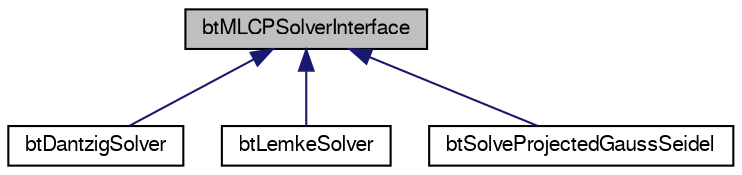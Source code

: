 digraph G
{
  bgcolor="transparent";
  edge [fontname="FreeSans",fontsize=10,labelfontname="FreeSans",labelfontsize=10];
  node [fontname="FreeSans",fontsize=10,shape=record];
  Node1 [label="btMLCPSolverInterface",height=0.2,width=0.4,color="black", fillcolor="grey75", style="filled" fontcolor="black"];
  Node1 -> Node2 [dir=back,color="midnightblue",fontsize=10,style="solid"];
  Node2 [label="btDantzigSolver",height=0.2,width=0.4,color="black",URL="$classbt_dantzig_solver.html",tooltip="original version written by Erwin Coumans, October 2013"];
  Node1 -> Node3 [dir=back,color="midnightblue",fontsize=10,style="solid"];
  Node3 [label="btLemkeSolver",height=0.2,width=0.4,color="black",URL="$classbt_lemke_solver.html",tooltip="original version written by Erwin Coumans, October 2013"];
  Node1 -> Node4 [dir=back,color="midnightblue",fontsize=10,style="solid"];
  Node4 [label="btSolveProjectedGaussSeidel",height=0.2,width=0.4,color="black",URL="$classbt_solve_projected_gauss_seidel.html",tooltip="original version written by Erwin Coumans, October 2013"];
}
